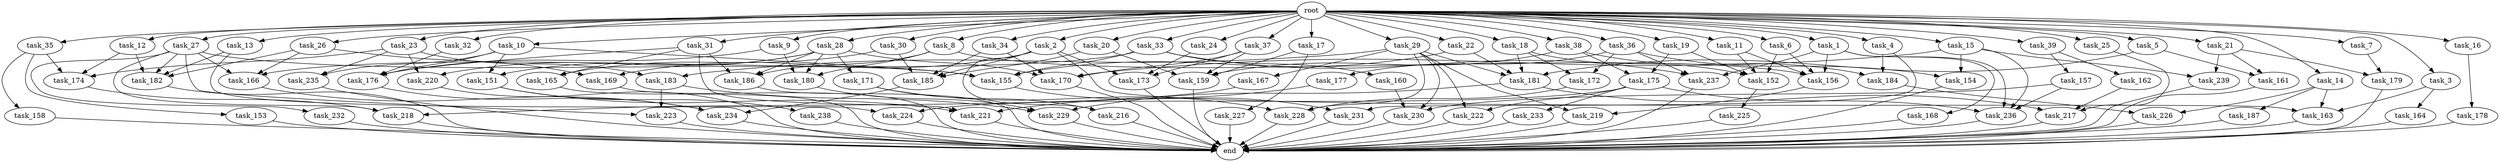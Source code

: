 digraph G {
  task_29 [size="1.024000"];
  task_32 [size="1.024000"];
  task_220 [size="1116691496.960000"];
  task_156 [size="1778116460.544000"];
  task_27 [size="1.024000"];
  task_153 [size="137438953.472000"];
  task_4 [size="1.024000"];
  task_2 [size="1.024000"];
  task_13 [size="1.024000"];
  task_224 [size="635655159.808000"];
  task_186 [size="1331439861.760000"];
  task_177 [size="34359738.368000"];
  task_228 [size="1073741824.000000"];
  task_223 [size="1717986918.400000"];
  task_6 [size="1.024000"];
  task_9 [size="1.024000"];
  task_216 [size="858993459.200000"];
  task_175 [size="171798691.840000"];
  task_159 [size="1520418422.784000"];
  task_164 [size="549755813.888000"];
  task_231 [size="171798691.840000"];
  task_182 [size="1709396983.808000"];
  task_158 [size="137438953.472000"];
  task_234 [size="1039382085.632000"];
  task_183 [size="730144440.320000"];
  task_31 [size="1.024000"];
  task_14 [size="1.024000"];
  task_230 [size="1864015806.464000"];
  task_16 [size="1.024000"];
  task_185 [size="1254130450.432000"];
  task_161 [size="111669149.696000"];
  task_170 [size="2284922601.472000"];
  task_15 [size="1.024000"];
  task_10 [size="1.024000"];
  task_229 [size="1245540515.840000"];
  task_171 [size="695784701.952000"];
  task_222 [size="730144440.320000"];
  task_162 [size="309237645.312000"];
  task_155 [size="2276332666.880000"];
  task_169 [size="523986010.112000"];
  task_221 [size="670014898.176000"];
  task_237 [size="532575944.704000"];
  task_26 [size="1.024000"];
  task_25 [size="1.024000"];
  end [size="0.000000"];
  task_184 [size="274877906.944000"];
  task_7 [size="1.024000"];
  task_235 [size="558345748.480000"];
  task_180 [size="1151051235.328000"];
  task_18 [size="1.024000"];
  task_12 [size="1.024000"];
  task_36 [size="1.024000"];
  task_33 [size="1.024000"];
  task_238 [size="34359738.368000"];
  task_173 [size="1245540515.840000"];
  task_236 [size="1228360646.656000"];
  task_167 [size="309237645.312000"];
  task_154 [size="68719476.736000"];
  task_174 [size="979252543.488000"];
  task_218 [size="2027224563.712000"];
  task_21 [size="1.024000"];
  task_37 [size="1.024000"];
  task_187 [size="34359738.368000"];
  task_23 [size="1.024000"];
  task_176 [size="420906795.008000"];
  root [size="0.000000"];
  task_5 [size="1.024000"];
  task_11 [size="1.024000"];
  task_219 [size="1168231104.512000"];
  task_179 [size="893353197.568000"];
  task_3 [size="1.024000"];
  task_166 [size="1494648619.008000"];
  task_239 [size="68719476.736000"];
  task_225 [size="34359738.368000"];
  task_39 [size="1.024000"];
  task_232 [size="858993459.200000"];
  task_22 [size="1.024000"];
  task_28 [size="1.024000"];
  task_165 [size="249108103.168000"];
  task_34 [size="1.024000"];
  task_233 [size="420906795.008000"];
  task_226 [size="730144440.320000"];
  task_17 [size="1.024000"];
  task_168 [size="77309411.328000"];
  task_20 [size="1.024000"];
  task_217 [size="695784701.952000"];
  task_178 [size="137438953.472000"];
  task_157 [size="309237645.312000"];
  task_35 [size="1.024000"];
  task_1 [size="1.024000"];
  task_160 [size="420906795.008000"];
  task_181 [size="1382979469.312000"];
  task_172 [size="171798691.840000"];
  task_227 [size="309237645.312000"];
  task_163 [size="893353197.568000"];
  task_30 [size="1.024000"];
  task_151 [size="833223655.424000"];
  task_38 [size="1.024000"];
  task_24 [size="1.024000"];
  task_152 [size="1451698946.048000"];
  task_8 [size="1.024000"];
  task_19 [size="1.024000"];

  task_29 -> task_230 [size="301989888.000000"];
  task_29 -> task_167 [size="301989888.000000"];
  task_29 -> task_219 [size="301989888.000000"];
  task_29 -> task_222 [size="301989888.000000"];
  task_29 -> task_183 [size="301989888.000000"];
  task_29 -> task_181 [size="301989888.000000"];
  task_29 -> task_228 [size="301989888.000000"];
  task_32 -> task_176 [size="33554432.000000"];
  task_220 -> end [size="1.000000"];
  task_156 -> task_219 [size="838860800.000000"];
  task_27 -> task_223 [size="838860800.000000"];
  task_27 -> task_155 [size="838860800.000000"];
  task_27 -> task_182 [size="838860800.000000"];
  task_27 -> task_232 [size="838860800.000000"];
  task_27 -> task_166 [size="838860800.000000"];
  task_27 -> task_218 [size="838860800.000000"];
  task_153 -> end [size="1.000000"];
  task_4 -> task_231 [size="134217728.000000"];
  task_4 -> task_184 [size="134217728.000000"];
  task_2 -> task_169 [size="301989888.000000"];
  task_2 -> task_163 [size="301989888.000000"];
  task_2 -> task_185 [size="301989888.000000"];
  task_2 -> task_173 [size="301989888.000000"];
  task_2 -> task_216 [size="301989888.000000"];
  task_13 -> task_224 [size="209715200.000000"];
  task_13 -> task_182 [size="209715200.000000"];
  task_224 -> end [size="1.000000"];
  task_186 -> end [size="1.000000"];
  task_177 -> task_221 [size="411041792.000000"];
  task_228 -> end [size="1.000000"];
  task_223 -> end [size="1.000000"];
  task_6 -> task_152 [size="411041792.000000"];
  task_6 -> task_156 [size="411041792.000000"];
  task_9 -> task_176 [size="33554432.000000"];
  task_9 -> task_180 [size="33554432.000000"];
  task_216 -> end [size="1.000000"];
  task_175 -> task_224 [size="411041792.000000"];
  task_175 -> task_222 [size="411041792.000000"];
  task_175 -> task_233 [size="411041792.000000"];
  task_175 -> task_236 [size="411041792.000000"];
  task_159 -> end [size="1.000000"];
  task_164 -> end [size="1.000000"];
  task_231 -> end [size="1.000000"];
  task_182 -> end [size="1.000000"];
  task_158 -> end [size="1.000000"];
  task_234 -> end [size="1.000000"];
  task_183 -> task_223 [size="838860800.000000"];
  task_183 -> task_229 [size="838860800.000000"];
  task_31 -> task_221 [size="209715200.000000"];
  task_31 -> task_186 [size="209715200.000000"];
  task_31 -> task_165 [size="209715200.000000"];
  task_31 -> task_176 [size="209715200.000000"];
  task_14 -> task_187 [size="33554432.000000"];
  task_14 -> task_163 [size="33554432.000000"];
  task_14 -> task_226 [size="33554432.000000"];
  task_230 -> end [size="1.000000"];
  task_16 -> task_178 [size="134217728.000000"];
  task_185 -> task_234 [size="33554432.000000"];
  task_161 -> end [size="1.000000"];
  task_170 -> end [size="1.000000"];
  task_15 -> task_236 [size="33554432.000000"];
  task_15 -> task_154 [size="33554432.000000"];
  task_15 -> task_170 [size="33554432.000000"];
  task_15 -> task_239 [size="33554432.000000"];
  task_10 -> task_176 [size="134217728.000000"];
  task_10 -> task_155 [size="134217728.000000"];
  task_10 -> task_151 [size="134217728.000000"];
  task_10 -> task_235 [size="134217728.000000"];
  task_229 -> end [size="1.000000"];
  task_171 -> task_216 [size="536870912.000000"];
  task_171 -> task_228 [size="536870912.000000"];
  task_222 -> end [size="1.000000"];
  task_162 -> task_217 [size="301989888.000000"];
  task_155 -> task_231 [size="33554432.000000"];
  task_169 -> end [size="1.000000"];
  task_221 -> end [size="1.000000"];
  task_237 -> end [size="1.000000"];
  task_26 -> task_169 [size="209715200.000000"];
  task_26 -> task_182 [size="209715200.000000"];
  task_26 -> task_166 [size="209715200.000000"];
  task_25 -> task_217 [size="301989888.000000"];
  task_184 -> task_226 [size="679477248.000000"];
  task_7 -> task_179 [size="838860800.000000"];
  task_235 -> end [size="1.000000"];
  task_180 -> task_229 [size="301989888.000000"];
  task_18 -> task_152 [size="134217728.000000"];
  task_18 -> task_172 [size="134217728.000000"];
  task_18 -> task_181 [size="134217728.000000"];
  task_12 -> task_182 [size="411041792.000000"];
  task_12 -> task_174 [size="411041792.000000"];
  task_36 -> task_154 [size="33554432.000000"];
  task_36 -> task_237 [size="33554432.000000"];
  task_36 -> task_172 [size="33554432.000000"];
  task_36 -> task_177 [size="33554432.000000"];
  task_33 -> task_160 [size="411041792.000000"];
  task_33 -> task_155 [size="411041792.000000"];
  task_33 -> task_237 [size="411041792.000000"];
  task_33 -> task_166 [size="411041792.000000"];
  task_238 -> end [size="1.000000"];
  task_173 -> end [size="1.000000"];
  task_236 -> end [size="1.000000"];
  task_167 -> task_218 [size="301989888.000000"];
  task_154 -> end [size="1.000000"];
  task_174 -> task_218 [size="838860800.000000"];
  task_218 -> end [size="1.000000"];
  task_21 -> task_161 [size="33554432.000000"];
  task_21 -> task_179 [size="33554432.000000"];
  task_21 -> task_239 [size="33554432.000000"];
  task_37 -> task_159 [size="838860800.000000"];
  task_37 -> task_173 [size="838860800.000000"];
  task_37 -> task_170 [size="838860800.000000"];
  task_187 -> end [size="1.000000"];
  task_23 -> task_183 [size="411041792.000000"];
  task_23 -> task_220 [size="411041792.000000"];
  task_23 -> task_174 [size="411041792.000000"];
  task_23 -> task_235 [size="411041792.000000"];
  task_176 -> task_234 [size="301989888.000000"];
  root -> task_12 [size="1.000000"];
  root -> task_36 [size="1.000000"];
  root -> task_16 [size="1.000000"];
  root -> task_9 [size="1.000000"];
  root -> task_39 [size="1.000000"];
  root -> task_11 [size="1.000000"];
  root -> task_22 [size="1.000000"];
  root -> task_7 [size="1.000000"];
  root -> task_33 [size="1.000000"];
  root -> task_28 [size="1.000000"];
  root -> task_4 [size="1.000000"];
  root -> task_34 [size="1.000000"];
  root -> task_2 [size="1.000000"];
  root -> task_15 [size="1.000000"];
  root -> task_10 [size="1.000000"];
  root -> task_29 [size="1.000000"];
  root -> task_21 [size="1.000000"];
  root -> task_17 [size="1.000000"];
  root -> task_18 [size="1.000000"];
  root -> task_27 [size="1.000000"];
  root -> task_20 [size="1.000000"];
  root -> task_23 [size="1.000000"];
  root -> task_6 [size="1.000000"];
  root -> task_32 [size="1.000000"];
  root -> task_5 [size="1.000000"];
  root -> task_37 [size="1.000000"];
  root -> task_26 [size="1.000000"];
  root -> task_25 [size="1.000000"];
  root -> task_8 [size="1.000000"];
  root -> task_35 [size="1.000000"];
  root -> task_13 [size="1.000000"];
  root -> task_30 [size="1.000000"];
  root -> task_19 [size="1.000000"];
  root -> task_1 [size="1.000000"];
  root -> task_38 [size="1.000000"];
  root -> task_24 [size="1.000000"];
  root -> task_3 [size="1.000000"];
  root -> task_31 [size="1.000000"];
  root -> task_14 [size="1.000000"];
  task_5 -> task_161 [size="75497472.000000"];
  task_5 -> task_181 [size="75497472.000000"];
  task_11 -> task_152 [size="838860800.000000"];
  task_11 -> task_156 [size="838860800.000000"];
  task_219 -> end [size="1.000000"];
  task_179 -> end [size="1.000000"];
  task_3 -> task_163 [size="536870912.000000"];
  task_3 -> task_164 [size="536870912.000000"];
  task_166 -> task_234 [size="679477248.000000"];
  task_239 -> end [size="1.000000"];
  task_225 -> end [size="1.000000"];
  task_39 -> task_157 [size="301989888.000000"];
  task_39 -> task_162 [size="301989888.000000"];
  task_232 -> end [size="1.000000"];
  task_22 -> task_155 [size="838860800.000000"];
  task_22 -> task_181 [size="838860800.000000"];
  task_28 -> task_220 [size="679477248.000000"];
  task_28 -> task_171 [size="679477248.000000"];
  task_28 -> task_186 [size="679477248.000000"];
  task_28 -> task_180 [size="679477248.000000"];
  task_28 -> task_170 [size="679477248.000000"];
  task_28 -> task_151 [size="679477248.000000"];
  task_165 -> end [size="1.000000"];
  task_34 -> task_185 [size="679477248.000000"];
  task_34 -> task_170 [size="679477248.000000"];
  task_233 -> end [size="1.000000"];
  task_226 -> end [size="1.000000"];
  task_17 -> task_227 [size="301989888.000000"];
  task_17 -> task_159 [size="301989888.000000"];
  task_168 -> end [size="1.000000"];
  task_20 -> task_185 [size="209715200.000000"];
  task_20 -> task_159 [size="209715200.000000"];
  task_217 -> end [size="1.000000"];
  task_178 -> end [size="1.000000"];
  task_157 -> task_230 [size="679477248.000000"];
  task_157 -> task_236 [size="679477248.000000"];
  task_35 -> task_153 [size="134217728.000000"];
  task_35 -> task_174 [size="134217728.000000"];
  task_35 -> task_158 [size="134217728.000000"];
  task_1 -> task_156 [size="75497472.000000"];
  task_1 -> task_168 [size="75497472.000000"];
  task_1 -> task_237 [size="75497472.000000"];
  task_1 -> task_236 [size="75497472.000000"];
  task_160 -> task_230 [size="838860800.000000"];
  task_181 -> task_217 [size="75497472.000000"];
  task_181 -> task_229 [size="75497472.000000"];
  task_172 -> task_228 [size="209715200.000000"];
  task_227 -> end [size="1.000000"];
  task_163 -> end [size="1.000000"];
  task_30 -> task_185 [size="33554432.000000"];
  task_30 -> task_165 [size="33554432.000000"];
  task_151 -> task_221 [size="33554432.000000"];
  task_151 -> task_238 [size="33554432.000000"];
  task_38 -> task_175 [size="134217728.000000"];
  task_38 -> task_184 [size="134217728.000000"];
  task_38 -> task_159 [size="134217728.000000"];
  task_24 -> task_173 [size="75497472.000000"];
  task_152 -> task_225 [size="33554432.000000"];
  task_8 -> task_156 [size="411041792.000000"];
  task_8 -> task_186 [size="411041792.000000"];
  task_8 -> task_180 [size="411041792.000000"];
  task_19 -> task_175 [size="33554432.000000"];
  task_19 -> task_152 [size="33554432.000000"];
}
